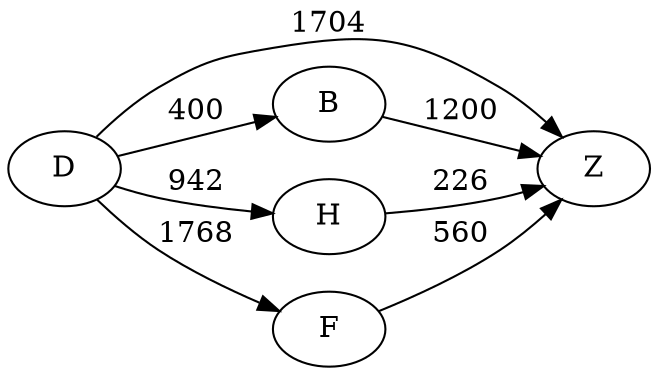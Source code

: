 digraph G {
	rankdir=LR size="8,5"
	D
	Z
	D -> Z [label=1704]
	D
	B
	D -> B [label=400]
	D
	H
	D -> H [label=942]
	D
	F
	D -> F [label=1768]
	B
	Z
	B -> Z [label=1200]
	H
	Z
	H -> Z [label=226]
	F
	Z
	F -> Z [label=560]
}
